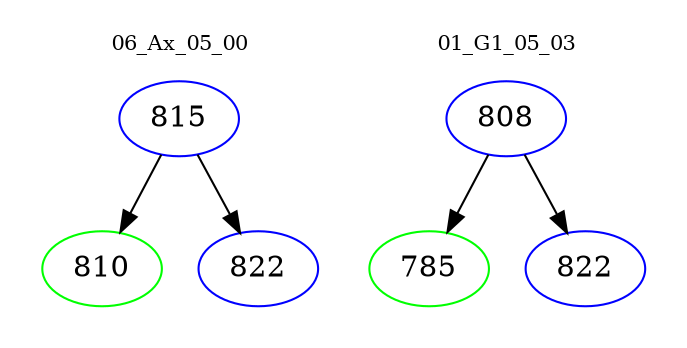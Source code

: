 digraph{
subgraph cluster_0 {
color = white
label = "06_Ax_05_00";
fontsize=10;
T0_815 [label="815", color="blue"]
T0_815 -> T0_810 [color="black"]
T0_810 [label="810", color="green"]
T0_815 -> T0_822 [color="black"]
T0_822 [label="822", color="blue"]
}
subgraph cluster_1 {
color = white
label = "01_G1_05_03";
fontsize=10;
T1_808 [label="808", color="blue"]
T1_808 -> T1_785 [color="black"]
T1_785 [label="785", color="green"]
T1_808 -> T1_822 [color="black"]
T1_822 [label="822", color="blue"]
}
}
